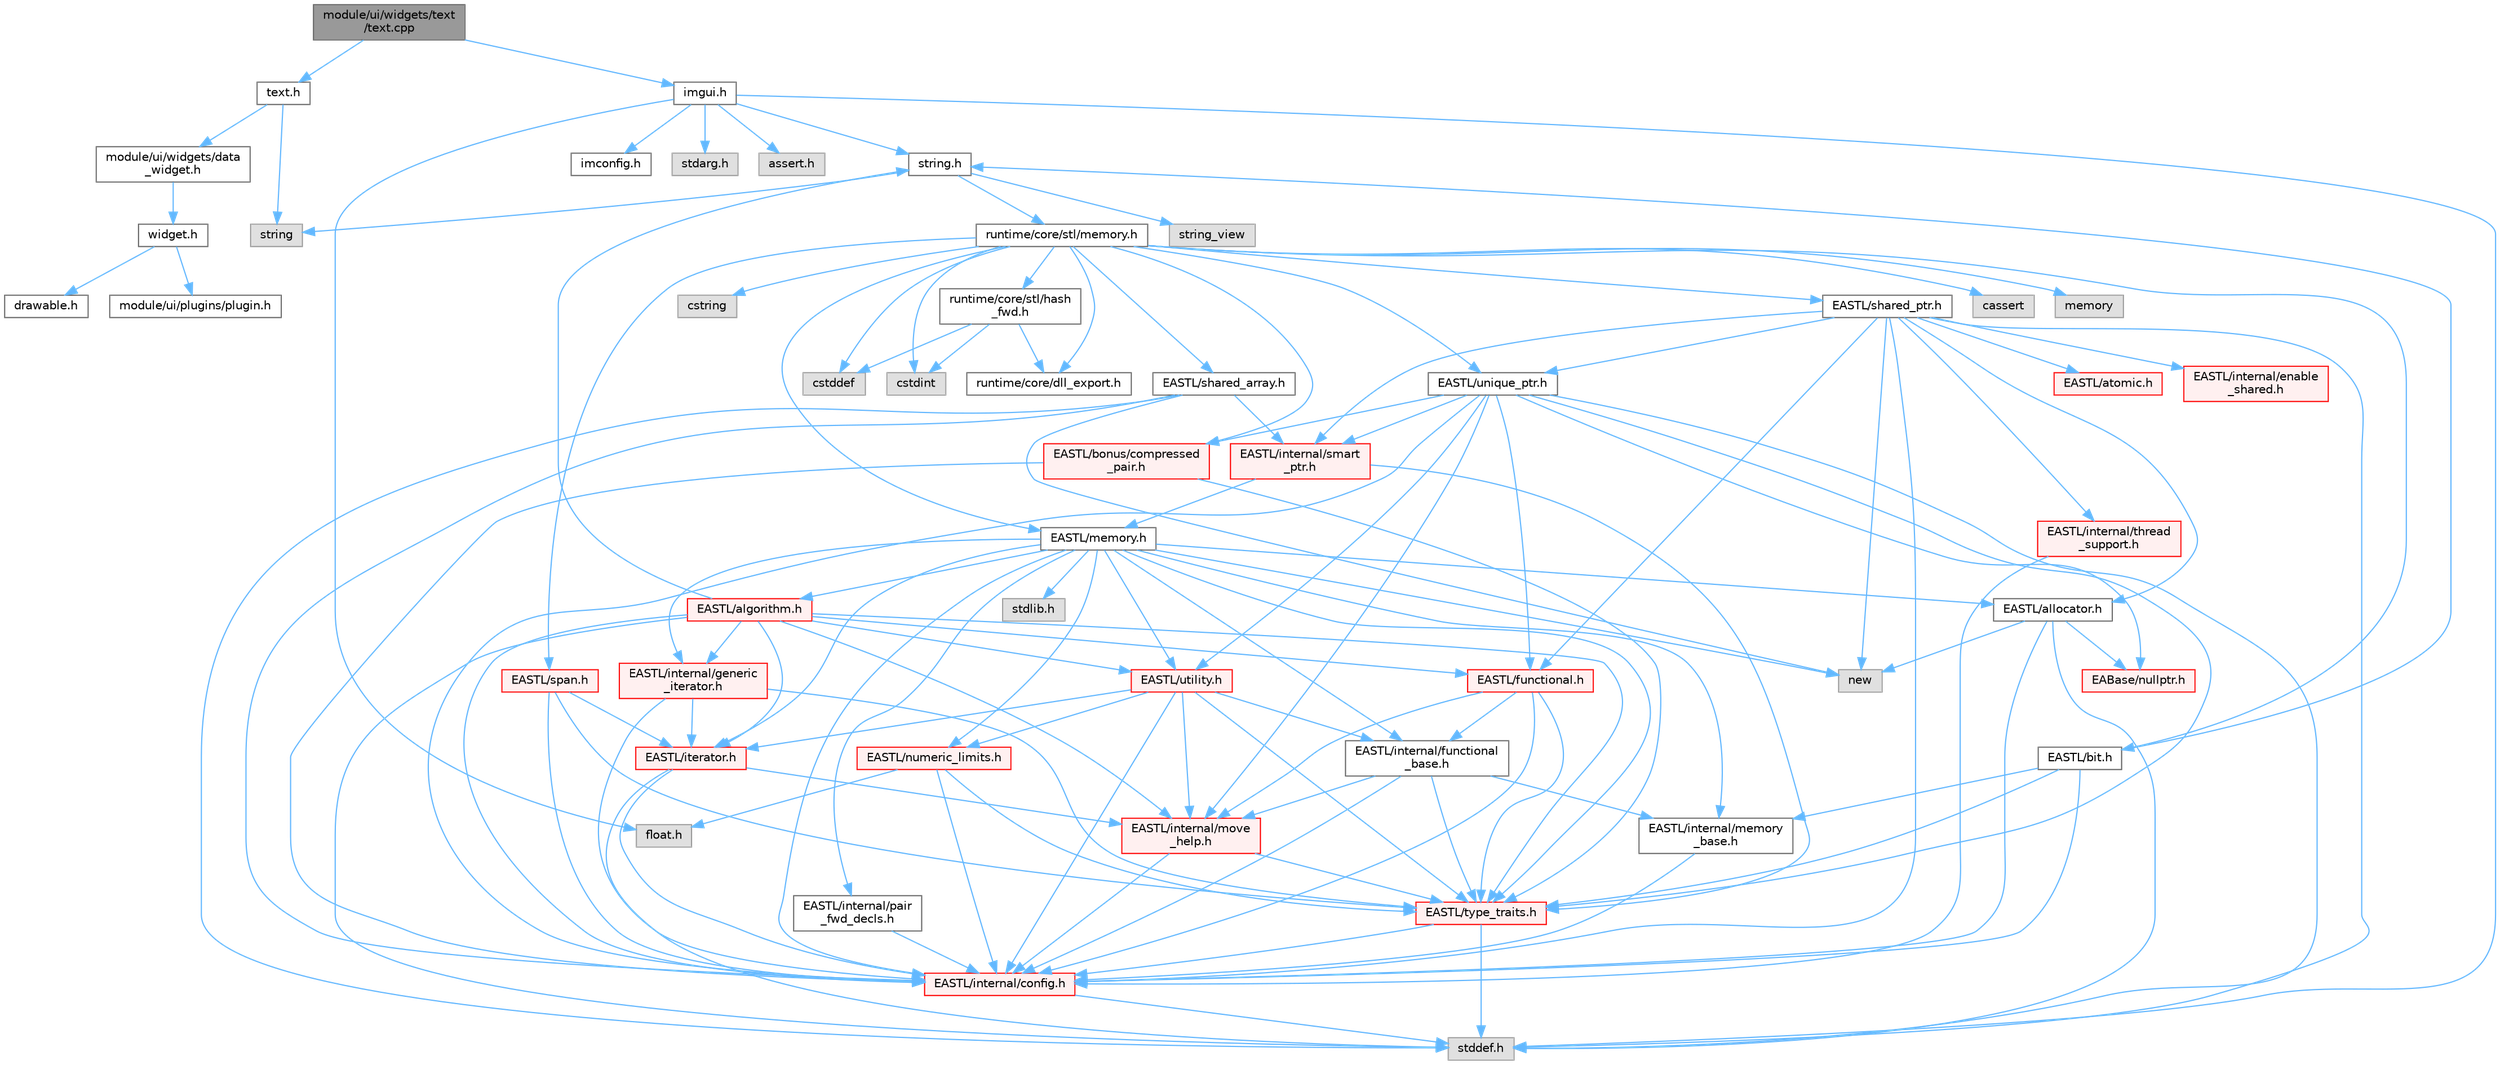 digraph "module/ui/widgets/text/text.cpp"
{
 // LATEX_PDF_SIZE
  bgcolor="transparent";
  edge [fontname=Helvetica,fontsize=10,labelfontname=Helvetica,labelfontsize=10];
  node [fontname=Helvetica,fontsize=10,shape=box,height=0.2,width=0.4];
  Node1 [id="Node000001",label="module/ui/widgets/text\l/text.cpp",height=0.2,width=0.4,color="gray40", fillcolor="grey60", style="filled", fontcolor="black",tooltip=" "];
  Node1 -> Node2 [id="edge1_Node000001_Node000002",color="steelblue1",style="solid",tooltip=" "];
  Node2 [id="Node000002",label="text.h",height=0.2,width=0.4,color="grey40", fillcolor="white", style="filled",URL="$text_8h.html",tooltip=" "];
  Node2 -> Node3 [id="edge2_Node000002_Node000003",color="steelblue1",style="solid",tooltip=" "];
  Node3 [id="Node000003",label="string",height=0.2,width=0.4,color="grey60", fillcolor="#E0E0E0", style="filled",tooltip=" "];
  Node2 -> Node4 [id="edge3_Node000002_Node000004",color="steelblue1",style="solid",tooltip=" "];
  Node4 [id="Node000004",label="module/ui/widgets/data\l_widget.h",height=0.2,width=0.4,color="grey40", fillcolor="white", style="filled",URL="$data__widget_8h.html",tooltip=" "];
  Node4 -> Node5 [id="edge4_Node000004_Node000005",color="steelblue1",style="solid",tooltip=" "];
  Node5 [id="Node000005",label="widget.h",height=0.2,width=0.4,color="grey40", fillcolor="white", style="filled",URL="$widget_8h.html",tooltip=" "];
  Node5 -> Node6 [id="edge5_Node000005_Node000006",color="steelblue1",style="solid",tooltip=" "];
  Node6 [id="Node000006",label="drawable.h",height=0.2,width=0.4,color="grey40", fillcolor="white", style="filled",URL="$drawable_8h.html",tooltip=" "];
  Node5 -> Node7 [id="edge6_Node000005_Node000007",color="steelblue1",style="solid",tooltip=" "];
  Node7 [id="Node000007",label="module/ui/plugins/plugin.h",height=0.2,width=0.4,color="grey40", fillcolor="white", style="filled",URL="$plugin_8h.html",tooltip=" "];
  Node1 -> Node8 [id="edge7_Node000001_Node000008",color="steelblue1",style="solid",tooltip=" "];
  Node8 [id="Node000008",label="imgui.h",height=0.2,width=0.4,color="grey40", fillcolor="white", style="filled",URL="$imgui_8h.html",tooltip=" "];
  Node8 -> Node9 [id="edge8_Node000008_Node000009",color="steelblue1",style="solid",tooltip=" "];
  Node9 [id="Node000009",label="imconfig.h",height=0.2,width=0.4,color="grey40", fillcolor="white", style="filled",URL="$imconfig_8h.html",tooltip=" "];
  Node8 -> Node10 [id="edge9_Node000008_Node000010",color="steelblue1",style="solid",tooltip=" "];
  Node10 [id="Node000010",label="float.h",height=0.2,width=0.4,color="grey60", fillcolor="#E0E0E0", style="filled",tooltip=" "];
  Node8 -> Node11 [id="edge10_Node000008_Node000011",color="steelblue1",style="solid",tooltip=" "];
  Node11 [id="Node000011",label="stdarg.h",height=0.2,width=0.4,color="grey60", fillcolor="#E0E0E0", style="filled",tooltip=" "];
  Node8 -> Node12 [id="edge11_Node000008_Node000012",color="steelblue1",style="solid",tooltip=" "];
  Node12 [id="Node000012",label="stddef.h",height=0.2,width=0.4,color="grey60", fillcolor="#E0E0E0", style="filled",tooltip=" "];
  Node8 -> Node13 [id="edge12_Node000008_Node000013",color="steelblue1",style="solid",tooltip=" "];
  Node13 [id="Node000013",label="string.h",height=0.2,width=0.4,color="grey40", fillcolor="white", style="filled",URL="$string_8h.html",tooltip=" "];
  Node13 -> Node3 [id="edge13_Node000013_Node000003",color="steelblue1",style="solid",tooltip=" "];
  Node13 -> Node14 [id="edge14_Node000013_Node000014",color="steelblue1",style="solid",tooltip=" "];
  Node14 [id="Node000014",label="string_view",height=0.2,width=0.4,color="grey60", fillcolor="#E0E0E0", style="filled",tooltip=" "];
  Node13 -> Node15 [id="edge15_Node000013_Node000015",color="steelblue1",style="solid",tooltip=" "];
  Node15 [id="Node000015",label="runtime/core/stl/memory.h",height=0.2,width=0.4,color="grey40", fillcolor="white", style="filled",URL="$runtime_2core_2stl_2memory_8h.html",tooltip=" "];
  Node15 -> Node16 [id="edge16_Node000015_Node000016",color="steelblue1",style="solid",tooltip=" "];
  Node16 [id="Node000016",label="cstddef",height=0.2,width=0.4,color="grey60", fillcolor="#E0E0E0", style="filled",tooltip=" "];
  Node15 -> Node17 [id="edge17_Node000015_Node000017",color="steelblue1",style="solid",tooltip=" "];
  Node17 [id="Node000017",label="cstdint",height=0.2,width=0.4,color="grey60", fillcolor="#E0E0E0", style="filled",tooltip=" "];
  Node15 -> Node18 [id="edge18_Node000015_Node000018",color="steelblue1",style="solid",tooltip=" "];
  Node18 [id="Node000018",label="cassert",height=0.2,width=0.4,color="grey60", fillcolor="#E0E0E0", style="filled",tooltip=" "];
  Node15 -> Node19 [id="edge19_Node000015_Node000019",color="steelblue1",style="solid",tooltip=" "];
  Node19 [id="Node000019",label="memory",height=0.2,width=0.4,color="grey60", fillcolor="#E0E0E0", style="filled",tooltip=" "];
  Node15 -> Node20 [id="edge20_Node000015_Node000020",color="steelblue1",style="solid",tooltip=" "];
  Node20 [id="Node000020",label="cstring",height=0.2,width=0.4,color="grey60", fillcolor="#E0E0E0", style="filled",tooltip=" "];
  Node15 -> Node21 [id="edge21_Node000015_Node000021",color="steelblue1",style="solid",tooltip=" "];
  Node21 [id="Node000021",label="EASTL/bit.h",height=0.2,width=0.4,color="grey40", fillcolor="white", style="filled",URL="$bit_8h.html",tooltip=" "];
  Node21 -> Node22 [id="edge22_Node000021_Node000022",color="steelblue1",style="solid",tooltip=" "];
  Node22 [id="Node000022",label="EASTL/internal/config.h",height=0.2,width=0.4,color="red", fillcolor="#FFF0F0", style="filled",URL="$runtime_2_e_a_s_t_l_2include_2_e_a_s_t_l_2internal_2config_8h.html",tooltip=" "];
  Node22 -> Node12 [id="edge23_Node000022_Node000012",color="steelblue1",style="solid",tooltip=" "];
  Node21 -> Node30 [id="edge24_Node000021_Node000030",color="steelblue1",style="solid",tooltip=" "];
  Node30 [id="Node000030",label="EASTL/internal/memory\l_base.h",height=0.2,width=0.4,color="grey40", fillcolor="white", style="filled",URL="$memory__base_8h.html",tooltip=" "];
  Node30 -> Node22 [id="edge25_Node000030_Node000022",color="steelblue1",style="solid",tooltip=" "];
  Node21 -> Node31 [id="edge26_Node000021_Node000031",color="steelblue1",style="solid",tooltip=" "];
  Node31 [id="Node000031",label="EASTL/type_traits.h",height=0.2,width=0.4,color="red", fillcolor="#FFF0F0", style="filled",URL="$_e_a_s_t_l_2include_2_e_a_s_t_l_2type__traits_8h.html",tooltip=" "];
  Node31 -> Node22 [id="edge27_Node000031_Node000022",color="steelblue1",style="solid",tooltip=" "];
  Node31 -> Node12 [id="edge28_Node000031_Node000012",color="steelblue1",style="solid",tooltip=" "];
  Node21 -> Node13 [id="edge29_Node000021_Node000013",color="steelblue1",style="solid",tooltip=" "];
  Node15 -> Node41 [id="edge30_Node000015_Node000041",color="steelblue1",style="solid",tooltip=" "];
  Node41 [id="Node000041",label="EASTL/memory.h",height=0.2,width=0.4,color="grey40", fillcolor="white", style="filled",URL="$runtime_2_e_a_s_t_l_2include_2_e_a_s_t_l_2memory_8h.html",tooltip=" "];
  Node41 -> Node22 [id="edge31_Node000041_Node000022",color="steelblue1",style="solid",tooltip=" "];
  Node41 -> Node30 [id="edge32_Node000041_Node000030",color="steelblue1",style="solid",tooltip=" "];
  Node41 -> Node42 [id="edge33_Node000041_Node000042",color="steelblue1",style="solid",tooltip=" "];
  Node42 [id="Node000042",label="EASTL/internal/generic\l_iterator.h",height=0.2,width=0.4,color="red", fillcolor="#FFF0F0", style="filled",URL="$generic__iterator_8h.html",tooltip=" "];
  Node42 -> Node22 [id="edge34_Node000042_Node000022",color="steelblue1",style="solid",tooltip=" "];
  Node42 -> Node43 [id="edge35_Node000042_Node000043",color="steelblue1",style="solid",tooltip=" "];
  Node43 [id="Node000043",label="EASTL/iterator.h",height=0.2,width=0.4,color="red", fillcolor="#FFF0F0", style="filled",URL="$_e_a_s_t_l_2include_2_e_a_s_t_l_2iterator_8h.html",tooltip=" "];
  Node43 -> Node22 [id="edge36_Node000043_Node000022",color="steelblue1",style="solid",tooltip=" "];
  Node43 -> Node44 [id="edge37_Node000043_Node000044",color="steelblue1",style="solid",tooltip=" "];
  Node44 [id="Node000044",label="EASTL/internal/move\l_help.h",height=0.2,width=0.4,color="red", fillcolor="#FFF0F0", style="filled",URL="$move__help_8h.html",tooltip=" "];
  Node44 -> Node22 [id="edge38_Node000044_Node000022",color="steelblue1",style="solid",tooltip=" "];
  Node44 -> Node31 [id="edge39_Node000044_Node000031",color="steelblue1",style="solid",tooltip=" "];
  Node43 -> Node12 [id="edge40_Node000043_Node000012",color="steelblue1",style="solid",tooltip=" "];
  Node42 -> Node31 [id="edge41_Node000042_Node000031",color="steelblue1",style="solid",tooltip=" "];
  Node41 -> Node46 [id="edge42_Node000041_Node000046",color="steelblue1",style="solid",tooltip=" "];
  Node46 [id="Node000046",label="EASTL/internal/pair\l_fwd_decls.h",height=0.2,width=0.4,color="grey40", fillcolor="white", style="filled",URL="$pair__fwd__decls_8h.html",tooltip=" "];
  Node46 -> Node22 [id="edge43_Node000046_Node000022",color="steelblue1",style="solid",tooltip=" "];
  Node41 -> Node47 [id="edge44_Node000041_Node000047",color="steelblue1",style="solid",tooltip=" "];
  Node47 [id="Node000047",label="EASTL/internal/functional\l_base.h",height=0.2,width=0.4,color="grey40", fillcolor="white", style="filled",URL="$functional__base_8h.html",tooltip=" "];
  Node47 -> Node22 [id="edge45_Node000047_Node000022",color="steelblue1",style="solid",tooltip=" "];
  Node47 -> Node30 [id="edge46_Node000047_Node000030",color="steelblue1",style="solid",tooltip=" "];
  Node47 -> Node44 [id="edge47_Node000047_Node000044",color="steelblue1",style="solid",tooltip=" "];
  Node47 -> Node31 [id="edge48_Node000047_Node000031",color="steelblue1",style="solid",tooltip=" "];
  Node41 -> Node48 [id="edge49_Node000041_Node000048",color="steelblue1",style="solid",tooltip=" "];
  Node48 [id="Node000048",label="EASTL/algorithm.h",height=0.2,width=0.4,color="red", fillcolor="#FFF0F0", style="filled",URL="$_e_a_s_t_l_2include_2_e_a_s_t_l_2algorithm_8h.html",tooltip=" "];
  Node48 -> Node22 [id="edge50_Node000048_Node000022",color="steelblue1",style="solid",tooltip=" "];
  Node48 -> Node31 [id="edge51_Node000048_Node000031",color="steelblue1",style="solid",tooltip=" "];
  Node48 -> Node44 [id="edge52_Node000048_Node000044",color="steelblue1",style="solid",tooltip=" "];
  Node48 -> Node43 [id="edge53_Node000048_Node000043",color="steelblue1",style="solid",tooltip=" "];
  Node48 -> Node51 [id="edge54_Node000048_Node000051",color="steelblue1",style="solid",tooltip=" "];
  Node51 [id="Node000051",label="EASTL/functional.h",height=0.2,width=0.4,color="red", fillcolor="#FFF0F0", style="filled",URL="$_e_a_s_t_l_2include_2_e_a_s_t_l_2functional_8h.html",tooltip=" "];
  Node51 -> Node22 [id="edge55_Node000051_Node000022",color="steelblue1",style="solid",tooltip=" "];
  Node51 -> Node44 [id="edge56_Node000051_Node000044",color="steelblue1",style="solid",tooltip=" "];
  Node51 -> Node31 [id="edge57_Node000051_Node000031",color="steelblue1",style="solid",tooltip=" "];
  Node51 -> Node47 [id="edge58_Node000051_Node000047",color="steelblue1",style="solid",tooltip=" "];
  Node48 -> Node58 [id="edge59_Node000048_Node000058",color="steelblue1",style="solid",tooltip=" "];
  Node58 [id="Node000058",label="EASTL/utility.h",height=0.2,width=0.4,color="red", fillcolor="#FFF0F0", style="filled",URL="$runtime_2_e_a_s_t_l_2include_2_e_a_s_t_l_2utility_8h.html",tooltip=" "];
  Node58 -> Node22 [id="edge60_Node000058_Node000022",color="steelblue1",style="solid",tooltip=" "];
  Node58 -> Node31 [id="edge61_Node000058_Node000031",color="steelblue1",style="solid",tooltip=" "];
  Node58 -> Node43 [id="edge62_Node000058_Node000043",color="steelblue1",style="solid",tooltip=" "];
  Node58 -> Node59 [id="edge63_Node000058_Node000059",color="steelblue1",style="solid",tooltip=" "];
  Node59 [id="Node000059",label="EASTL/numeric_limits.h",height=0.2,width=0.4,color="red", fillcolor="#FFF0F0", style="filled",URL="$numeric__limits_8h.html",tooltip=" "];
  Node59 -> Node22 [id="edge64_Node000059_Node000022",color="steelblue1",style="solid",tooltip=" "];
  Node59 -> Node31 [id="edge65_Node000059_Node000031",color="steelblue1",style="solid",tooltip=" "];
  Node59 -> Node10 [id="edge66_Node000059_Node000010",color="steelblue1",style="solid",tooltip=" "];
  Node58 -> Node47 [id="edge67_Node000058_Node000047",color="steelblue1",style="solid",tooltip=" "];
  Node58 -> Node44 [id="edge68_Node000058_Node000044",color="steelblue1",style="solid",tooltip=" "];
  Node48 -> Node42 [id="edge69_Node000048_Node000042",color="steelblue1",style="solid",tooltip=" "];
  Node48 -> Node12 [id="edge70_Node000048_Node000012",color="steelblue1",style="solid",tooltip=" "];
  Node48 -> Node13 [id="edge71_Node000048_Node000013",color="steelblue1",style="solid",tooltip=" "];
  Node41 -> Node31 [id="edge72_Node000041_Node000031",color="steelblue1",style="solid",tooltip=" "];
  Node41 -> Node55 [id="edge73_Node000041_Node000055",color="steelblue1",style="solid",tooltip=" "];
  Node55 [id="Node000055",label="EASTL/allocator.h",height=0.2,width=0.4,color="grey40", fillcolor="white", style="filled",URL="$runtime_2_e_a_s_t_l_2include_2_e_a_s_t_l_2allocator_8h.html",tooltip=" "];
  Node55 -> Node22 [id="edge74_Node000055_Node000022",color="steelblue1",style="solid",tooltip=" "];
  Node55 -> Node33 [id="edge75_Node000055_Node000033",color="steelblue1",style="solid",tooltip=" "];
  Node33 [id="Node000033",label="EABase/nullptr.h",height=0.2,width=0.4,color="red", fillcolor="#FFF0F0", style="filled",URL="$nullptr_8h.html",tooltip=" "];
  Node55 -> Node12 [id="edge76_Node000055_Node000012",color="steelblue1",style="solid",tooltip=" "];
  Node55 -> Node56 [id="edge77_Node000055_Node000056",color="steelblue1",style="solid",tooltip=" "];
  Node56 [id="Node000056",label="new",height=0.2,width=0.4,color="grey60", fillcolor="#E0E0E0", style="filled",tooltip=" "];
  Node41 -> Node43 [id="edge78_Node000041_Node000043",color="steelblue1",style="solid",tooltip=" "];
  Node41 -> Node58 [id="edge79_Node000041_Node000058",color="steelblue1",style="solid",tooltip=" "];
  Node41 -> Node59 [id="edge80_Node000041_Node000059",color="steelblue1",style="solid",tooltip=" "];
  Node41 -> Node67 [id="edge81_Node000041_Node000067",color="steelblue1",style="solid",tooltip=" "];
  Node67 [id="Node000067",label="stdlib.h",height=0.2,width=0.4,color="grey60", fillcolor="#E0E0E0", style="filled",tooltip=" "];
  Node41 -> Node56 [id="edge82_Node000041_Node000056",color="steelblue1",style="solid",tooltip=" "];
  Node15 -> Node68 [id="edge83_Node000015_Node000068",color="steelblue1",style="solid",tooltip=" "];
  Node68 [id="Node000068",label="EASTL/shared_array.h",height=0.2,width=0.4,color="grey40", fillcolor="white", style="filled",URL="$shared__array_8h.html",tooltip=" "];
  Node68 -> Node22 [id="edge84_Node000068_Node000022",color="steelblue1",style="solid",tooltip=" "];
  Node68 -> Node69 [id="edge85_Node000068_Node000069",color="steelblue1",style="solid",tooltip=" "];
  Node69 [id="Node000069",label="EASTL/internal/smart\l_ptr.h",height=0.2,width=0.4,color="red", fillcolor="#FFF0F0", style="filled",URL="$smart__ptr_8h.html",tooltip=" "];
  Node69 -> Node41 [id="edge86_Node000069_Node000041",color="steelblue1",style="solid",tooltip=" "];
  Node69 -> Node31 [id="edge87_Node000069_Node000031",color="steelblue1",style="solid",tooltip=" "];
  Node68 -> Node56 [id="edge88_Node000068_Node000056",color="steelblue1",style="solid",tooltip=" "];
  Node68 -> Node12 [id="edge89_Node000068_Node000012",color="steelblue1",style="solid",tooltip=" "];
  Node15 -> Node71 [id="edge90_Node000015_Node000071",color="steelblue1",style="solid",tooltip=" "];
  Node71 [id="Node000071",label="EASTL/unique_ptr.h",height=0.2,width=0.4,color="grey40", fillcolor="white", style="filled",URL="$unique__ptr_8h.html",tooltip=" "];
  Node71 -> Node33 [id="edge91_Node000071_Node000033",color="steelblue1",style="solid",tooltip=" "];
  Node71 -> Node72 [id="edge92_Node000071_Node000072",color="steelblue1",style="solid",tooltip=" "];
  Node72 [id="Node000072",label="EASTL/bonus/compressed\l_pair.h",height=0.2,width=0.4,color="red", fillcolor="#FFF0F0", style="filled",URL="$compressed__pair_8h.html",tooltip=" "];
  Node72 -> Node22 [id="edge93_Node000072_Node000022",color="steelblue1",style="solid",tooltip=" "];
  Node72 -> Node31 [id="edge94_Node000072_Node000031",color="steelblue1",style="solid",tooltip=" "];
  Node71 -> Node51 [id="edge95_Node000071_Node000051",color="steelblue1",style="solid",tooltip=" "];
  Node71 -> Node22 [id="edge96_Node000071_Node000022",color="steelblue1",style="solid",tooltip=" "];
  Node71 -> Node44 [id="edge97_Node000071_Node000044",color="steelblue1",style="solid",tooltip=" "];
  Node71 -> Node69 [id="edge98_Node000071_Node000069",color="steelblue1",style="solid",tooltip=" "];
  Node71 -> Node31 [id="edge99_Node000071_Node000031",color="steelblue1",style="solid",tooltip=" "];
  Node71 -> Node58 [id="edge100_Node000071_Node000058",color="steelblue1",style="solid",tooltip=" "];
  Node71 -> Node12 [id="edge101_Node000071_Node000012",color="steelblue1",style="solid",tooltip=" "];
  Node15 -> Node74 [id="edge102_Node000015_Node000074",color="steelblue1",style="solid",tooltip=" "];
  Node74 [id="Node000074",label="EASTL/shared_ptr.h",height=0.2,width=0.4,color="grey40", fillcolor="white", style="filled",URL="$shared__ptr_8h.html",tooltip=" "];
  Node74 -> Node22 [id="edge103_Node000074_Node000022",color="steelblue1",style="solid",tooltip=" "];
  Node74 -> Node69 [id="edge104_Node000074_Node000069",color="steelblue1",style="solid",tooltip=" "];
  Node74 -> Node75 [id="edge105_Node000074_Node000075",color="steelblue1",style="solid",tooltip=" "];
  Node75 [id="Node000075",label="EASTL/internal/thread\l_support.h",height=0.2,width=0.4,color="red", fillcolor="#FFF0F0", style="filled",URL="$thread__support_8h.html",tooltip=" "];
  Node75 -> Node22 [id="edge106_Node000075_Node000022",color="steelblue1",style="solid",tooltip=" "];
  Node74 -> Node71 [id="edge107_Node000074_Node000071",color="steelblue1",style="solid",tooltip=" "];
  Node74 -> Node51 [id="edge108_Node000074_Node000051",color="steelblue1",style="solid",tooltip=" "];
  Node74 -> Node55 [id="edge109_Node000074_Node000055",color="steelblue1",style="solid",tooltip=" "];
  Node74 -> Node76 [id="edge110_Node000074_Node000076",color="steelblue1",style="solid",tooltip=" "];
  Node76 [id="Node000076",label="EASTL/atomic.h",height=0.2,width=0.4,color="red", fillcolor="#FFF0F0", style="filled",URL="$runtime_2_e_a_s_t_l_2include_2_e_a_s_t_l_2atomic_8h.html",tooltip=" "];
  Node74 -> Node56 [id="edge111_Node000074_Node000056",color="steelblue1",style="solid",tooltip=" "];
  Node74 -> Node12 [id="edge112_Node000074_Node000012",color="steelblue1",style="solid",tooltip=" "];
  Node74 -> Node153 [id="edge113_Node000074_Node000153",color="steelblue1",style="solid",tooltip=" "];
  Node153 [id="Node000153",label="EASTL/internal/enable\l_shared.h",height=0.2,width=0.4,color="red", fillcolor="#FFF0F0", style="filled",URL="$enable__shared_8h.html",tooltip=" "];
  Node15 -> Node154 [id="edge114_Node000015_Node000154",color="steelblue1",style="solid",tooltip=" "];
  Node154 [id="Node000154",label="EASTL/span.h",height=0.2,width=0.4,color="red", fillcolor="#FFF0F0", style="filled",URL="$span_8h.html",tooltip=" "];
  Node154 -> Node22 [id="edge115_Node000154_Node000022",color="steelblue1",style="solid",tooltip=" "];
  Node154 -> Node31 [id="edge116_Node000154_Node000031",color="steelblue1",style="solid",tooltip=" "];
  Node154 -> Node43 [id="edge117_Node000154_Node000043",color="steelblue1",style="solid",tooltip=" "];
  Node15 -> Node72 [id="edge118_Node000015_Node000072",color="steelblue1",style="solid",tooltip=" "];
  Node15 -> Node157 [id="edge119_Node000015_Node000157",color="steelblue1",style="solid",tooltip=" "];
  Node157 [id="Node000157",label="runtime/core/dll_export.h",height=0.2,width=0.4,color="grey40", fillcolor="white", style="filled",URL="$dll__export_8h.html",tooltip=" "];
  Node15 -> Node158 [id="edge120_Node000015_Node000158",color="steelblue1",style="solid",tooltip=" "];
  Node158 [id="Node000158",label="runtime/core/stl/hash\l_fwd.h",height=0.2,width=0.4,color="grey40", fillcolor="white", style="filled",URL="$hash__fwd_8h.html",tooltip=" "];
  Node158 -> Node16 [id="edge121_Node000158_Node000016",color="steelblue1",style="solid",tooltip=" "];
  Node158 -> Node17 [id="edge122_Node000158_Node000017",color="steelblue1",style="solid",tooltip=" "];
  Node158 -> Node157 [id="edge123_Node000158_Node000157",color="steelblue1",style="solid",tooltip=" "];
  Node8 -> Node159 [id="edge124_Node000008_Node000159",color="steelblue1",style="solid",tooltip=" "];
  Node159 [id="Node000159",label="assert.h",height=0.2,width=0.4,color="grey60", fillcolor="#E0E0E0", style="filled",tooltip=" "];
}
